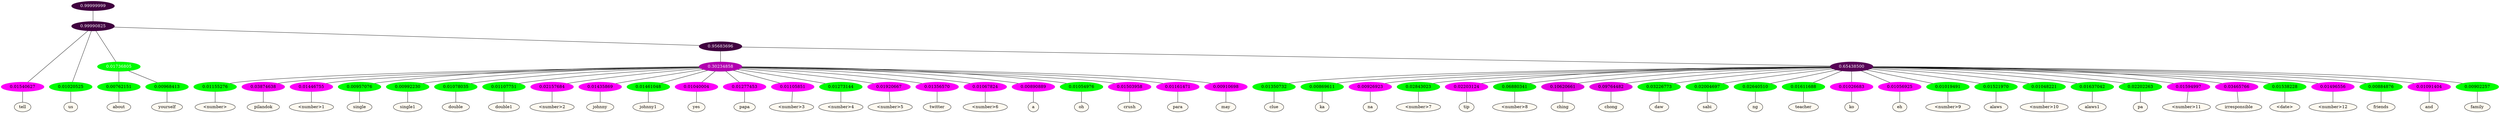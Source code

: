 graph {
	node [format=png height=0.15 nodesep=0.001 ordering=out overlap=prism overlap_scaling=0.01 ranksep=0.001 ratio=0.2 style=filled width=0.15]
	{
		rank=same
		a_w_2 [label=tell color=black fillcolor=floralwhite style="filled,solid"]
		a_w_3 [label=us color=black fillcolor=floralwhite style="filled,solid"]
		a_w_6 [label=about color=black fillcolor=floralwhite style="filled,solid"]
		a_w_7 [label=yourself color=black fillcolor=floralwhite style="filled,solid"]
		a_w_10 [label="\<number\>" color=black fillcolor=floralwhite style="filled,solid"]
		a_w_11 [label=pilandok color=black fillcolor=floralwhite style="filled,solid"]
		a_w_12 [label="\<number\>1" color=black fillcolor=floralwhite style="filled,solid"]
		a_w_13 [label=single color=black fillcolor=floralwhite style="filled,solid"]
		a_w_14 [label=single1 color=black fillcolor=floralwhite style="filled,solid"]
		a_w_15 [label=double color=black fillcolor=floralwhite style="filled,solid"]
		a_w_16 [label=double1 color=black fillcolor=floralwhite style="filled,solid"]
		a_w_17 [label="\<number\>2" color=black fillcolor=floralwhite style="filled,solid"]
		a_w_18 [label=johnny color=black fillcolor=floralwhite style="filled,solid"]
		a_w_19 [label=johnny1 color=black fillcolor=floralwhite style="filled,solid"]
		a_w_20 [label=yes color=black fillcolor=floralwhite style="filled,solid"]
		a_w_21 [label=papa color=black fillcolor=floralwhite style="filled,solid"]
		a_w_22 [label="\<number\>3" color=black fillcolor=floralwhite style="filled,solid"]
		a_w_23 [label="\<number\>4" color=black fillcolor=floralwhite style="filled,solid"]
		a_w_24 [label="\<number\>5" color=black fillcolor=floralwhite style="filled,solid"]
		a_w_25 [label=twitter color=black fillcolor=floralwhite style="filled,solid"]
		a_w_26 [label="\<number\>6" color=black fillcolor=floralwhite style="filled,solid"]
		a_w_27 [label=a color=black fillcolor=floralwhite style="filled,solid"]
		a_w_28 [label=oh color=black fillcolor=floralwhite style="filled,solid"]
		a_w_29 [label=crush color=black fillcolor=floralwhite style="filled,solid"]
		a_w_30 [label=para color=black fillcolor=floralwhite style="filled,solid"]
		a_w_31 [label=may color=black fillcolor=floralwhite style="filled,solid"]
		a_w_32 [label=clue color=black fillcolor=floralwhite style="filled,solid"]
		a_w_33 [label=ka color=black fillcolor=floralwhite style="filled,solid"]
		a_w_34 [label=na color=black fillcolor=floralwhite style="filled,solid"]
		a_w_35 [label="\<number\>7" color=black fillcolor=floralwhite style="filled,solid"]
		a_w_36 [label=tip color=black fillcolor=floralwhite style="filled,solid"]
		a_w_37 [label="\<number\>8" color=black fillcolor=floralwhite style="filled,solid"]
		a_w_38 [label=ching color=black fillcolor=floralwhite style="filled,solid"]
		a_w_39 [label=chong color=black fillcolor=floralwhite style="filled,solid"]
		a_w_40 [label=daw color=black fillcolor=floralwhite style="filled,solid"]
		a_w_41 [label=sabi color=black fillcolor=floralwhite style="filled,solid"]
		a_w_42 [label=ng color=black fillcolor=floralwhite style="filled,solid"]
		a_w_43 [label=teacher color=black fillcolor=floralwhite style="filled,solid"]
		a_w_44 [label=ko color=black fillcolor=floralwhite style="filled,solid"]
		a_w_45 [label=eh color=black fillcolor=floralwhite style="filled,solid"]
		a_w_46 [label="\<number\>9" color=black fillcolor=floralwhite style="filled,solid"]
		a_w_47 [label=alaws color=black fillcolor=floralwhite style="filled,solid"]
		a_w_48 [label="\<number\>10" color=black fillcolor=floralwhite style="filled,solid"]
		a_w_49 [label=alaws1 color=black fillcolor=floralwhite style="filled,solid"]
		a_w_50 [label=pa color=black fillcolor=floralwhite style="filled,solid"]
		a_w_51 [label="\<number\>11" color=black fillcolor=floralwhite style="filled,solid"]
		a_w_52 [label=irresponsible color=black fillcolor=floralwhite style="filled,solid"]
		a_w_53 [label="\<date\>" color=black fillcolor=floralwhite style="filled,solid"]
		a_w_54 [label="\<number\>12" color=black fillcolor=floralwhite style="filled,solid"]
		a_w_55 [label=friends color=black fillcolor=floralwhite style="filled,solid"]
		a_w_56 [label=and color=black fillcolor=floralwhite style="filled,solid"]
		a_w_57 [label=family color=black fillcolor=floralwhite style="filled,solid"]
	}
	a_n_2 -- a_w_2
	a_n_3 -- a_w_3
	a_n_6 -- a_w_6
	a_n_7 -- a_w_7
	a_n_10 -- a_w_10
	a_n_11 -- a_w_11
	a_n_12 -- a_w_12
	a_n_13 -- a_w_13
	a_n_14 -- a_w_14
	a_n_15 -- a_w_15
	a_n_16 -- a_w_16
	a_n_17 -- a_w_17
	a_n_18 -- a_w_18
	a_n_19 -- a_w_19
	a_n_20 -- a_w_20
	a_n_21 -- a_w_21
	a_n_22 -- a_w_22
	a_n_23 -- a_w_23
	a_n_24 -- a_w_24
	a_n_25 -- a_w_25
	a_n_26 -- a_w_26
	a_n_27 -- a_w_27
	a_n_28 -- a_w_28
	a_n_29 -- a_w_29
	a_n_30 -- a_w_30
	a_n_31 -- a_w_31
	a_n_32 -- a_w_32
	a_n_33 -- a_w_33
	a_n_34 -- a_w_34
	a_n_35 -- a_w_35
	a_n_36 -- a_w_36
	a_n_37 -- a_w_37
	a_n_38 -- a_w_38
	a_n_39 -- a_w_39
	a_n_40 -- a_w_40
	a_n_41 -- a_w_41
	a_n_42 -- a_w_42
	a_n_43 -- a_w_43
	a_n_44 -- a_w_44
	a_n_45 -- a_w_45
	a_n_46 -- a_w_46
	a_n_47 -- a_w_47
	a_n_48 -- a_w_48
	a_n_49 -- a_w_49
	a_n_50 -- a_w_50
	a_n_51 -- a_w_51
	a_n_52 -- a_w_52
	a_n_53 -- a_w_53
	a_n_54 -- a_w_54
	a_n_55 -- a_w_55
	a_n_56 -- a_w_56
	a_n_57 -- a_w_57
	{
		rank=same
		a_n_2 [label=0.01540627 color="0.835 1.000 0.985" fontcolor=black]
		a_n_3 [label=0.01020525 color="0.334 1.000 0.990" fontcolor=black]
		a_n_6 [label=0.00762151 color="0.334 1.000 0.992" fontcolor=black]
		a_n_7 [label=0.00968413 color="0.334 1.000 0.990" fontcolor=black]
		a_n_10 [label=0.01155276 color="0.334 1.000 0.988" fontcolor=black]
		a_n_11 [label=0.03874638 color="0.835 1.000 0.961" fontcolor=black]
		a_n_12 [label=0.01446755 color="0.835 1.000 0.986" fontcolor=black]
		a_n_13 [label=0.00957076 color="0.334 1.000 0.990" fontcolor=black]
		a_n_14 [label=0.00992230 color="0.334 1.000 0.990" fontcolor=black]
		a_n_15 [label=0.01078035 color="0.334 1.000 0.989" fontcolor=black]
		a_n_16 [label=0.01107751 color="0.334 1.000 0.989" fontcolor=black]
		a_n_17 [label=0.02157684 color="0.835 1.000 0.978" fontcolor=black]
		a_n_18 [label=0.01435869 color="0.835 1.000 0.986" fontcolor=black]
		a_n_19 [label=0.01461048 color="0.334 1.000 0.985" fontcolor=black]
		a_n_20 [label=0.01040004 color="0.835 1.000 0.990" fontcolor=black]
		a_n_21 [label=0.01277453 color="0.835 1.000 0.987" fontcolor=black]
		a_n_22 [label=0.01105851 color="0.835 1.000 0.989" fontcolor=black]
		a_n_23 [label=0.01273144 color="0.334 1.000 0.987" fontcolor=black]
		a_n_24 [label=0.01920667 color="0.835 1.000 0.981" fontcolor=black]
		a_n_25 [label=0.01356570 color="0.835 1.000 0.986" fontcolor=black]
		a_n_26 [label=0.01067824 color="0.835 1.000 0.989" fontcolor=black]
		a_n_27 [label=0.00890889 color="0.835 1.000 0.991" fontcolor=black]
		a_n_28 [label=0.01054976 color="0.334 1.000 0.989" fontcolor=black]
		a_n_29 [label=0.01503958 color="0.835 1.000 0.985" fontcolor=black]
		a_n_30 [label=0.01161471 color="0.835 1.000 0.988" fontcolor=black]
		a_n_31 [label=0.00910698 color="0.835 1.000 0.991" fontcolor=black]
		a_n_32 [label=0.01350732 color="0.334 1.000 0.986" fontcolor=black]
		a_n_33 [label=0.00869611 color="0.334 1.000 0.991" fontcolor=black]
		a_n_34 [label=0.00926923 color="0.835 1.000 0.991" fontcolor=black]
		a_n_35 [label=0.02843023 color="0.334 1.000 0.972" fontcolor=black]
		a_n_36 [label=0.02203124 color="0.835 1.000 0.978" fontcolor=black]
		a_n_37 [label=0.06880341 color="0.334 1.000 0.931" fontcolor=black]
		a_n_38 [label=0.10620661 color="0.835 1.000 0.894" fontcolor=black]
		a_n_39 [label=0.09764482 color="0.835 1.000 0.902" fontcolor=black]
		a_n_40 [label=0.03226773 color="0.334 1.000 0.968" fontcolor=black]
		a_n_41 [label=0.02004697 color="0.334 1.000 0.980" fontcolor=black]
		a_n_42 [label=0.02640510 color="0.334 1.000 0.974" fontcolor=black]
		a_n_43 [label=0.01611688 color="0.334 1.000 0.984" fontcolor=black]
		a_n_44 [label=0.01026683 color="0.835 1.000 0.990" fontcolor=black]
		a_n_45 [label=0.01056925 color="0.835 1.000 0.989" fontcolor=black]
		a_n_46 [label=0.01019491 color="0.334 1.000 0.990" fontcolor=black]
		a_n_47 [label=0.01521970 color="0.334 1.000 0.985" fontcolor=black]
		a_n_48 [label=0.01048221 color="0.334 1.000 0.990" fontcolor=black]
		a_n_49 [label=0.01637042 color="0.334 1.000 0.984" fontcolor=black]
		a_n_50 [label=0.02202263 color="0.334 1.000 0.978" fontcolor=black]
		a_n_51 [label=0.01594997 color="0.835 1.000 0.984" fontcolor=black]
		a_n_52 [label=0.03465766 color="0.835 1.000 0.965" fontcolor=black]
		a_n_53 [label=0.01538228 color="0.334 1.000 0.985" fontcolor=black]
		a_n_54 [label=0.01496556 color="0.835 1.000 0.985" fontcolor=black]
		a_n_55 [label=0.00884876 color="0.334 1.000 0.991" fontcolor=black]
		a_n_56 [label=0.01091404 color="0.835 1.000 0.989" fontcolor=black]
		a_n_57 [label=0.00902257 color="0.334 1.000 0.991" fontcolor=black]
	}
	a_n_0 [label=0.99999999 color="0.835 1.000 0.250" fontcolor=grey99]
	a_n_1 [label=0.99990825 color="0.835 1.000 0.250" fontcolor=grey99]
	a_n_0 -- a_n_1
	a_n_1 -- a_n_2
	a_n_1 -- a_n_3
	a_n_4 [label=0.01736805 color="0.334 1.000 0.983" fontcolor=grey99]
	a_n_1 -- a_n_4
	a_n_5 [label=0.95683696 color="0.835 1.000 0.250" fontcolor=grey99]
	a_n_1 -- a_n_5
	a_n_4 -- a_n_6
	a_n_4 -- a_n_7
	a_n_8 [label=0.30234858 color="0.835 1.000 0.698" fontcolor=grey99]
	a_n_5 -- a_n_8
	a_n_9 [label=0.65438500 color="0.835 1.000 0.346" fontcolor=grey99]
	a_n_5 -- a_n_9
	a_n_8 -- a_n_10
	a_n_8 -- a_n_11
	a_n_8 -- a_n_12
	a_n_8 -- a_n_13
	a_n_8 -- a_n_14
	a_n_8 -- a_n_15
	a_n_8 -- a_n_16
	a_n_8 -- a_n_17
	a_n_8 -- a_n_18
	a_n_8 -- a_n_19
	a_n_8 -- a_n_20
	a_n_8 -- a_n_21
	a_n_8 -- a_n_22
	a_n_8 -- a_n_23
	a_n_8 -- a_n_24
	a_n_8 -- a_n_25
	a_n_8 -- a_n_26
	a_n_8 -- a_n_27
	a_n_8 -- a_n_28
	a_n_8 -- a_n_29
	a_n_8 -- a_n_30
	a_n_8 -- a_n_31
	a_n_9 -- a_n_32
	a_n_9 -- a_n_33
	a_n_9 -- a_n_34
	a_n_9 -- a_n_35
	a_n_9 -- a_n_36
	a_n_9 -- a_n_37
	a_n_9 -- a_n_38
	a_n_9 -- a_n_39
	a_n_9 -- a_n_40
	a_n_9 -- a_n_41
	a_n_9 -- a_n_42
	a_n_9 -- a_n_43
	a_n_9 -- a_n_44
	a_n_9 -- a_n_45
	a_n_9 -- a_n_46
	a_n_9 -- a_n_47
	a_n_9 -- a_n_48
	a_n_9 -- a_n_49
	a_n_9 -- a_n_50
	a_n_9 -- a_n_51
	a_n_9 -- a_n_52
	a_n_9 -- a_n_53
	a_n_9 -- a_n_54
	a_n_9 -- a_n_55
	a_n_9 -- a_n_56
	a_n_9 -- a_n_57
}
